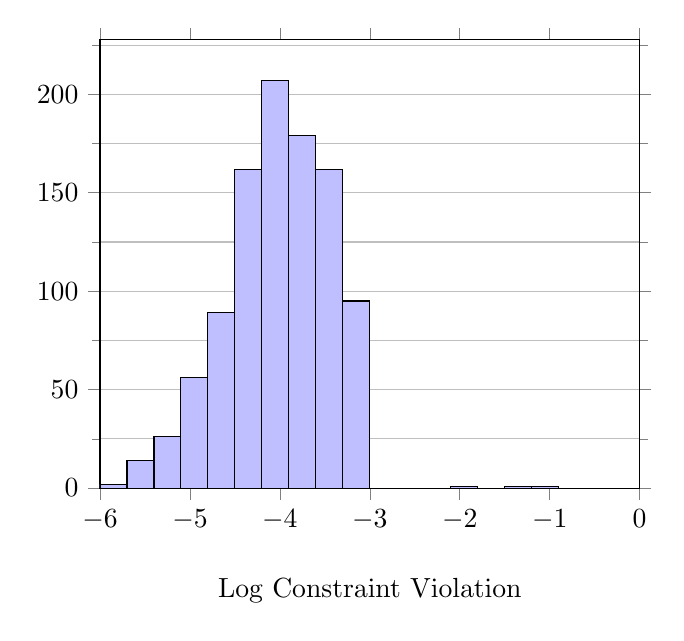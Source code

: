 \begin{tikzpicture}
\begin{axis}[grid=both, minor y tick num=1, yminorgrids=true, tick align=outside, x label style={at={(axis description cs:0.5,-0.18)},anchor=north}, y label style={at={(axis description cs:-0.18,0.5)},rotate=0,anchor=south}, xlabel={Log Constraint Violation}, xmajorgrids={false}, xmin={-6.0}, xmax={0.0}, ymin={0.0}]
    \addplot[ybar interval, mark=none, fill=blue!25]
        table[row sep={\\}]
        {
            \\
            -6.0  2.0  \\
            -5.7  14.0  \\
            -5.4  26.0  \\
            -5.1  56.0  \\
            -4.8  89.0  \\
            -4.5  162.0  \\
            -4.2  207.0  \\
            -3.9  179.0  \\
            -3.6  162.0  \\
            -3.3  95.0  \\
            -3.0  0.0  \\
            -2.7  0.0  \\
            -2.4  0.0  \\
            -2.1  1.0  \\
            -1.8  0.0  \\
            -1.5  1.0  \\
            -1.2  1.0  \\
            -0.9  0.0  \\
            -0.6  0.0  \\
            -0.3  0.0  \\
            0.0  0.0  \\
        }
        ;
\end{axis}
\end{tikzpicture}
